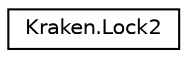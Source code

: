digraph "Graphical Class Hierarchy"
{
 // LATEX_PDF_SIZE
  edge [fontname="Helvetica",fontsize="10",labelfontname="Helvetica",labelfontsize="10"];
  node [fontname="Helvetica",fontsize="10",shape=record];
  rankdir="LR";
  Node0 [label="Kraken.Lock2",height=0.2,width=0.4,color="black", fillcolor="white", style="filled",URL="$class_kraken_1_1_lock2.html",tooltip=" "];
}

